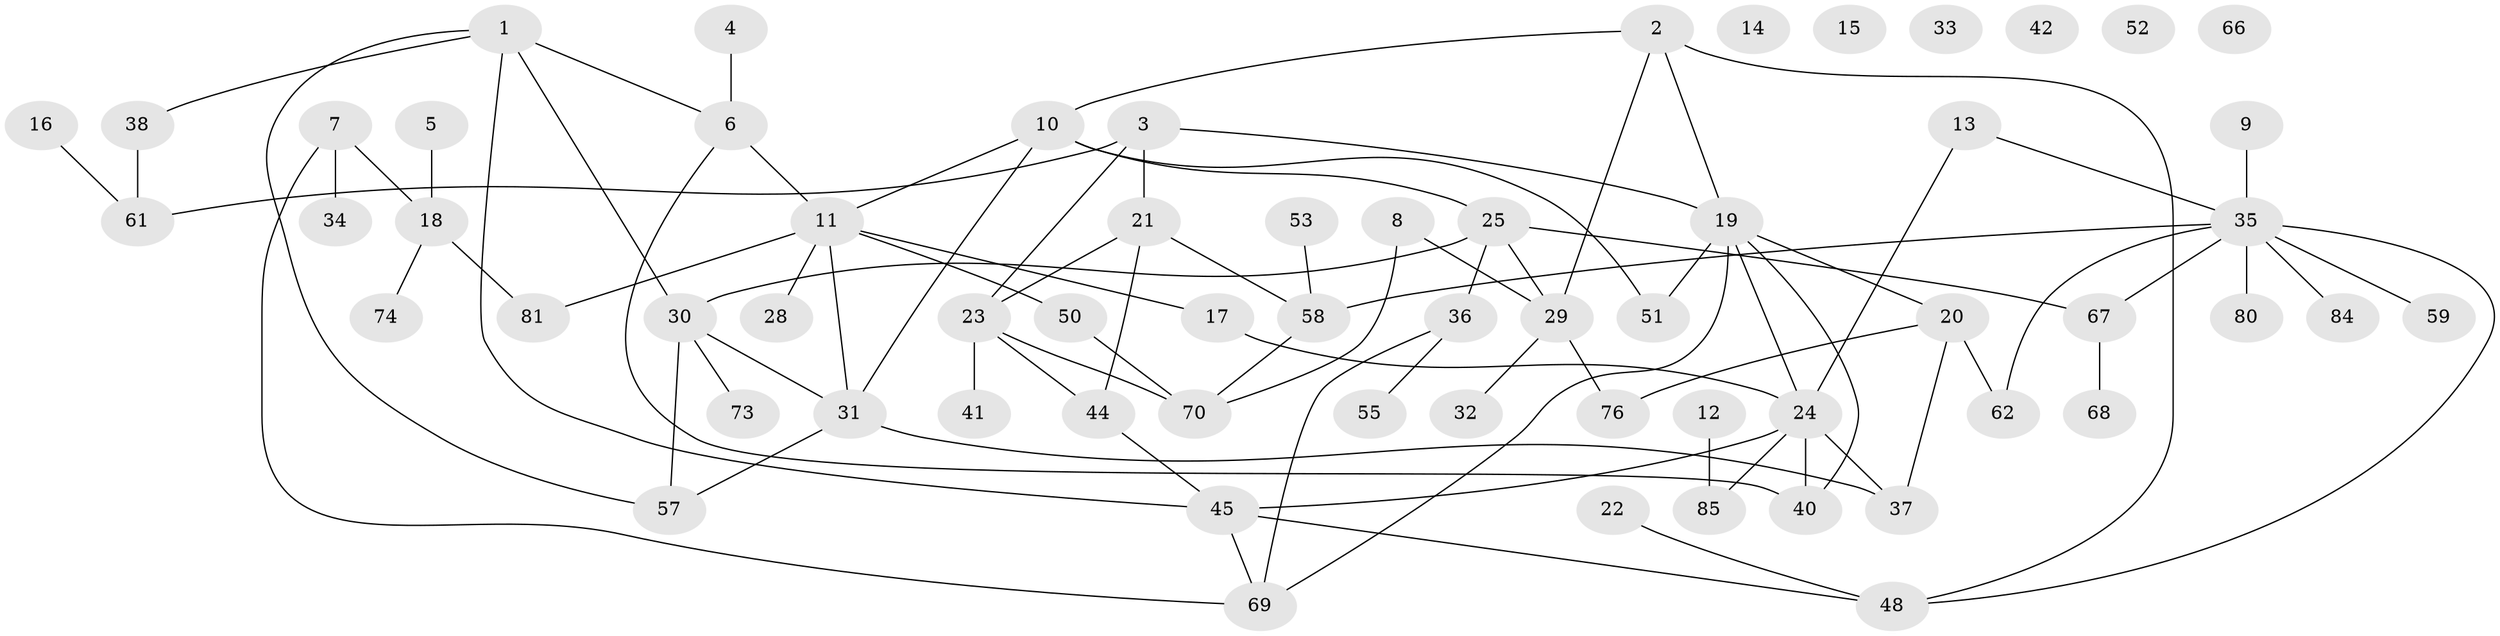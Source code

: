 // Generated by graph-tools (version 1.1) at 2025/23/03/03/25 07:23:25]
// undirected, 64 vertices, 86 edges
graph export_dot {
graph [start="1"]
  node [color=gray90,style=filled];
  1 [super="+79"];
  2;
  3;
  4;
  5;
  6;
  7 [super="+27"];
  8;
  9 [super="+56"];
  10 [super="+71"];
  11 [super="+39"];
  12;
  13;
  14;
  15;
  16;
  17;
  18 [super="+26"];
  19 [super="+46"];
  20 [super="+83"];
  21 [super="+77"];
  22;
  23 [super="+88"];
  24 [super="+65"];
  25 [super="+54"];
  28;
  29 [super="+49"];
  30 [super="+47"];
  31 [super="+78"];
  32;
  33;
  34;
  35 [super="+60"];
  36;
  37 [super="+64"];
  38;
  40;
  41;
  42 [super="+43"];
  44 [super="+63"];
  45;
  48;
  50;
  51;
  52;
  53;
  55;
  57;
  58 [super="+75"];
  59;
  61 [super="+87"];
  62 [super="+86"];
  66;
  67;
  68;
  69 [super="+72"];
  70 [super="+82"];
  73;
  74;
  76;
  80;
  81;
  84;
  85;
  1 -- 6;
  1 -- 45;
  1 -- 57;
  1 -- 38;
  1 -- 30;
  2 -- 10;
  2 -- 19;
  2 -- 48;
  2 -- 29;
  3 -- 19;
  3 -- 23;
  3 -- 61;
  3 -- 21;
  4 -- 6;
  5 -- 18;
  6 -- 40;
  6 -- 11;
  7 -- 18;
  7 -- 34;
  7 -- 69;
  8 -- 70;
  8 -- 29;
  9 -- 35;
  10 -- 11;
  10 -- 25;
  10 -- 51;
  10 -- 31;
  11 -- 17;
  11 -- 28;
  11 -- 50;
  11 -- 81;
  11 -- 31;
  12 -- 85;
  13 -- 24;
  13 -- 35;
  16 -- 61;
  17 -- 24;
  18 -- 81;
  18 -- 74;
  19 -- 40;
  19 -- 69;
  19 -- 20;
  19 -- 51;
  19 -- 24;
  20 -- 76;
  20 -- 62;
  20 -- 37;
  21 -- 44;
  21 -- 58;
  21 -- 23;
  22 -- 48;
  23 -- 70 [weight=2];
  23 -- 44;
  23 -- 41;
  24 -- 37;
  24 -- 40;
  24 -- 85;
  24 -- 45;
  25 -- 29;
  25 -- 30;
  25 -- 36;
  25 -- 67;
  29 -- 32;
  29 -- 76;
  30 -- 73;
  30 -- 57;
  30 -- 31;
  31 -- 57;
  31 -- 37;
  35 -- 58;
  35 -- 62;
  35 -- 80;
  35 -- 84;
  35 -- 48;
  35 -- 67;
  35 -- 59;
  36 -- 55;
  36 -- 69;
  38 -- 61;
  44 -- 45;
  45 -- 48;
  45 -- 69;
  50 -- 70;
  53 -- 58;
  58 -- 70;
  67 -- 68;
}
